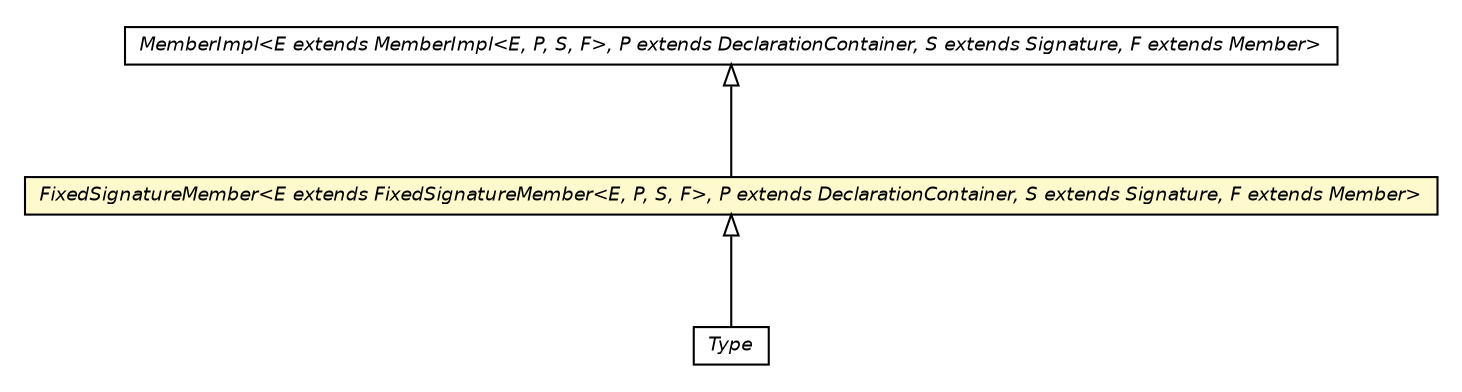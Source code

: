 #!/usr/local/bin/dot
#
# Class diagram 
# Generated by UMLGraph version 5.2 (http://www.umlgraph.org/)
#

digraph G {
	edge [fontname="Helvetica",fontsize=10,labelfontname="Helvetica",labelfontsize=10];
	node [fontname="Helvetica",fontsize=10,shape=plaintext];
	nodesep=0.25;
	ranksep=0.5;
	// chameleon.core.member.MemberImpl<E extends chameleon.core.member.MemberImpl<E, P, S, F>, P extends chameleon.core.declaration.DeclarationContainer, S extends chameleon.core.declaration.Signature, F extends chameleon.core.member.Member>
	c12576 [label=<<table title="chameleon.core.member.MemberImpl" border="0" cellborder="1" cellspacing="0" cellpadding="2" port="p" href="./MemberImpl.html">
		<tr><td><table border="0" cellspacing="0" cellpadding="1">
<tr><td align="center" balign="center"><font face="Helvetica-Oblique"> MemberImpl&lt;E extends MemberImpl&lt;E, P, S, F&gt;, P extends DeclarationContainer, S extends Signature, F extends Member&gt; </font></td></tr>
		</table></td></tr>
		</table>>, fontname="Helvetica", fontcolor="black", fontsize=9.0];
	// chameleon.core.member.FixedSignatureMember<E extends chameleon.core.member.FixedSignatureMember<E, P, S, F>, P extends chameleon.core.declaration.DeclarationContainer, S extends chameleon.core.declaration.Signature, F extends chameleon.core.member.Member>
	c12578 [label=<<table title="chameleon.core.member.FixedSignatureMember" border="0" cellborder="1" cellspacing="0" cellpadding="2" port="p" bgcolor="lemonChiffon" href="./FixedSignatureMember.html">
		<tr><td><table border="0" cellspacing="0" cellpadding="1">
<tr><td align="center" balign="center"><font face="Helvetica-Oblique"> FixedSignatureMember&lt;E extends FixedSignatureMember&lt;E, P, S, F&gt;, P extends DeclarationContainer, S extends Signature, F extends Member&gt; </font></td></tr>
		</table></td></tr>
		</table>>, fontname="Helvetica", fontcolor="black", fontsize=9.0];
	// chameleon.core.type.Type
	c12655 [label=<<table title="chameleon.core.type.Type" border="0" cellborder="1" cellspacing="0" cellpadding="2" port="p" href="../type/Type.html">
		<tr><td><table border="0" cellspacing="0" cellpadding="1">
<tr><td align="center" balign="center"><font face="Helvetica-Oblique"> Type </font></td></tr>
		</table></td></tr>
		</table>>, fontname="Helvetica", fontcolor="black", fontsize=9.0];
	//chameleon.core.member.FixedSignatureMember<E extends chameleon.core.member.FixedSignatureMember<E, P, S, F>, P extends chameleon.core.declaration.DeclarationContainer, S extends chameleon.core.declaration.Signature, F extends chameleon.core.member.Member> extends chameleon.core.member.MemberImpl<E, P, S, F>
	c12576:p -> c12578:p [dir=back,arrowtail=empty];
	//chameleon.core.type.Type extends chameleon.core.member.FixedSignatureMember<chameleon.core.type.Type, chameleon.core.declaration.DeclarationContainer, chameleon.core.declaration.SimpleNameSignature, chameleon.core.type.Type>
	c12578:p -> c12655:p [dir=back,arrowtail=empty];
}

